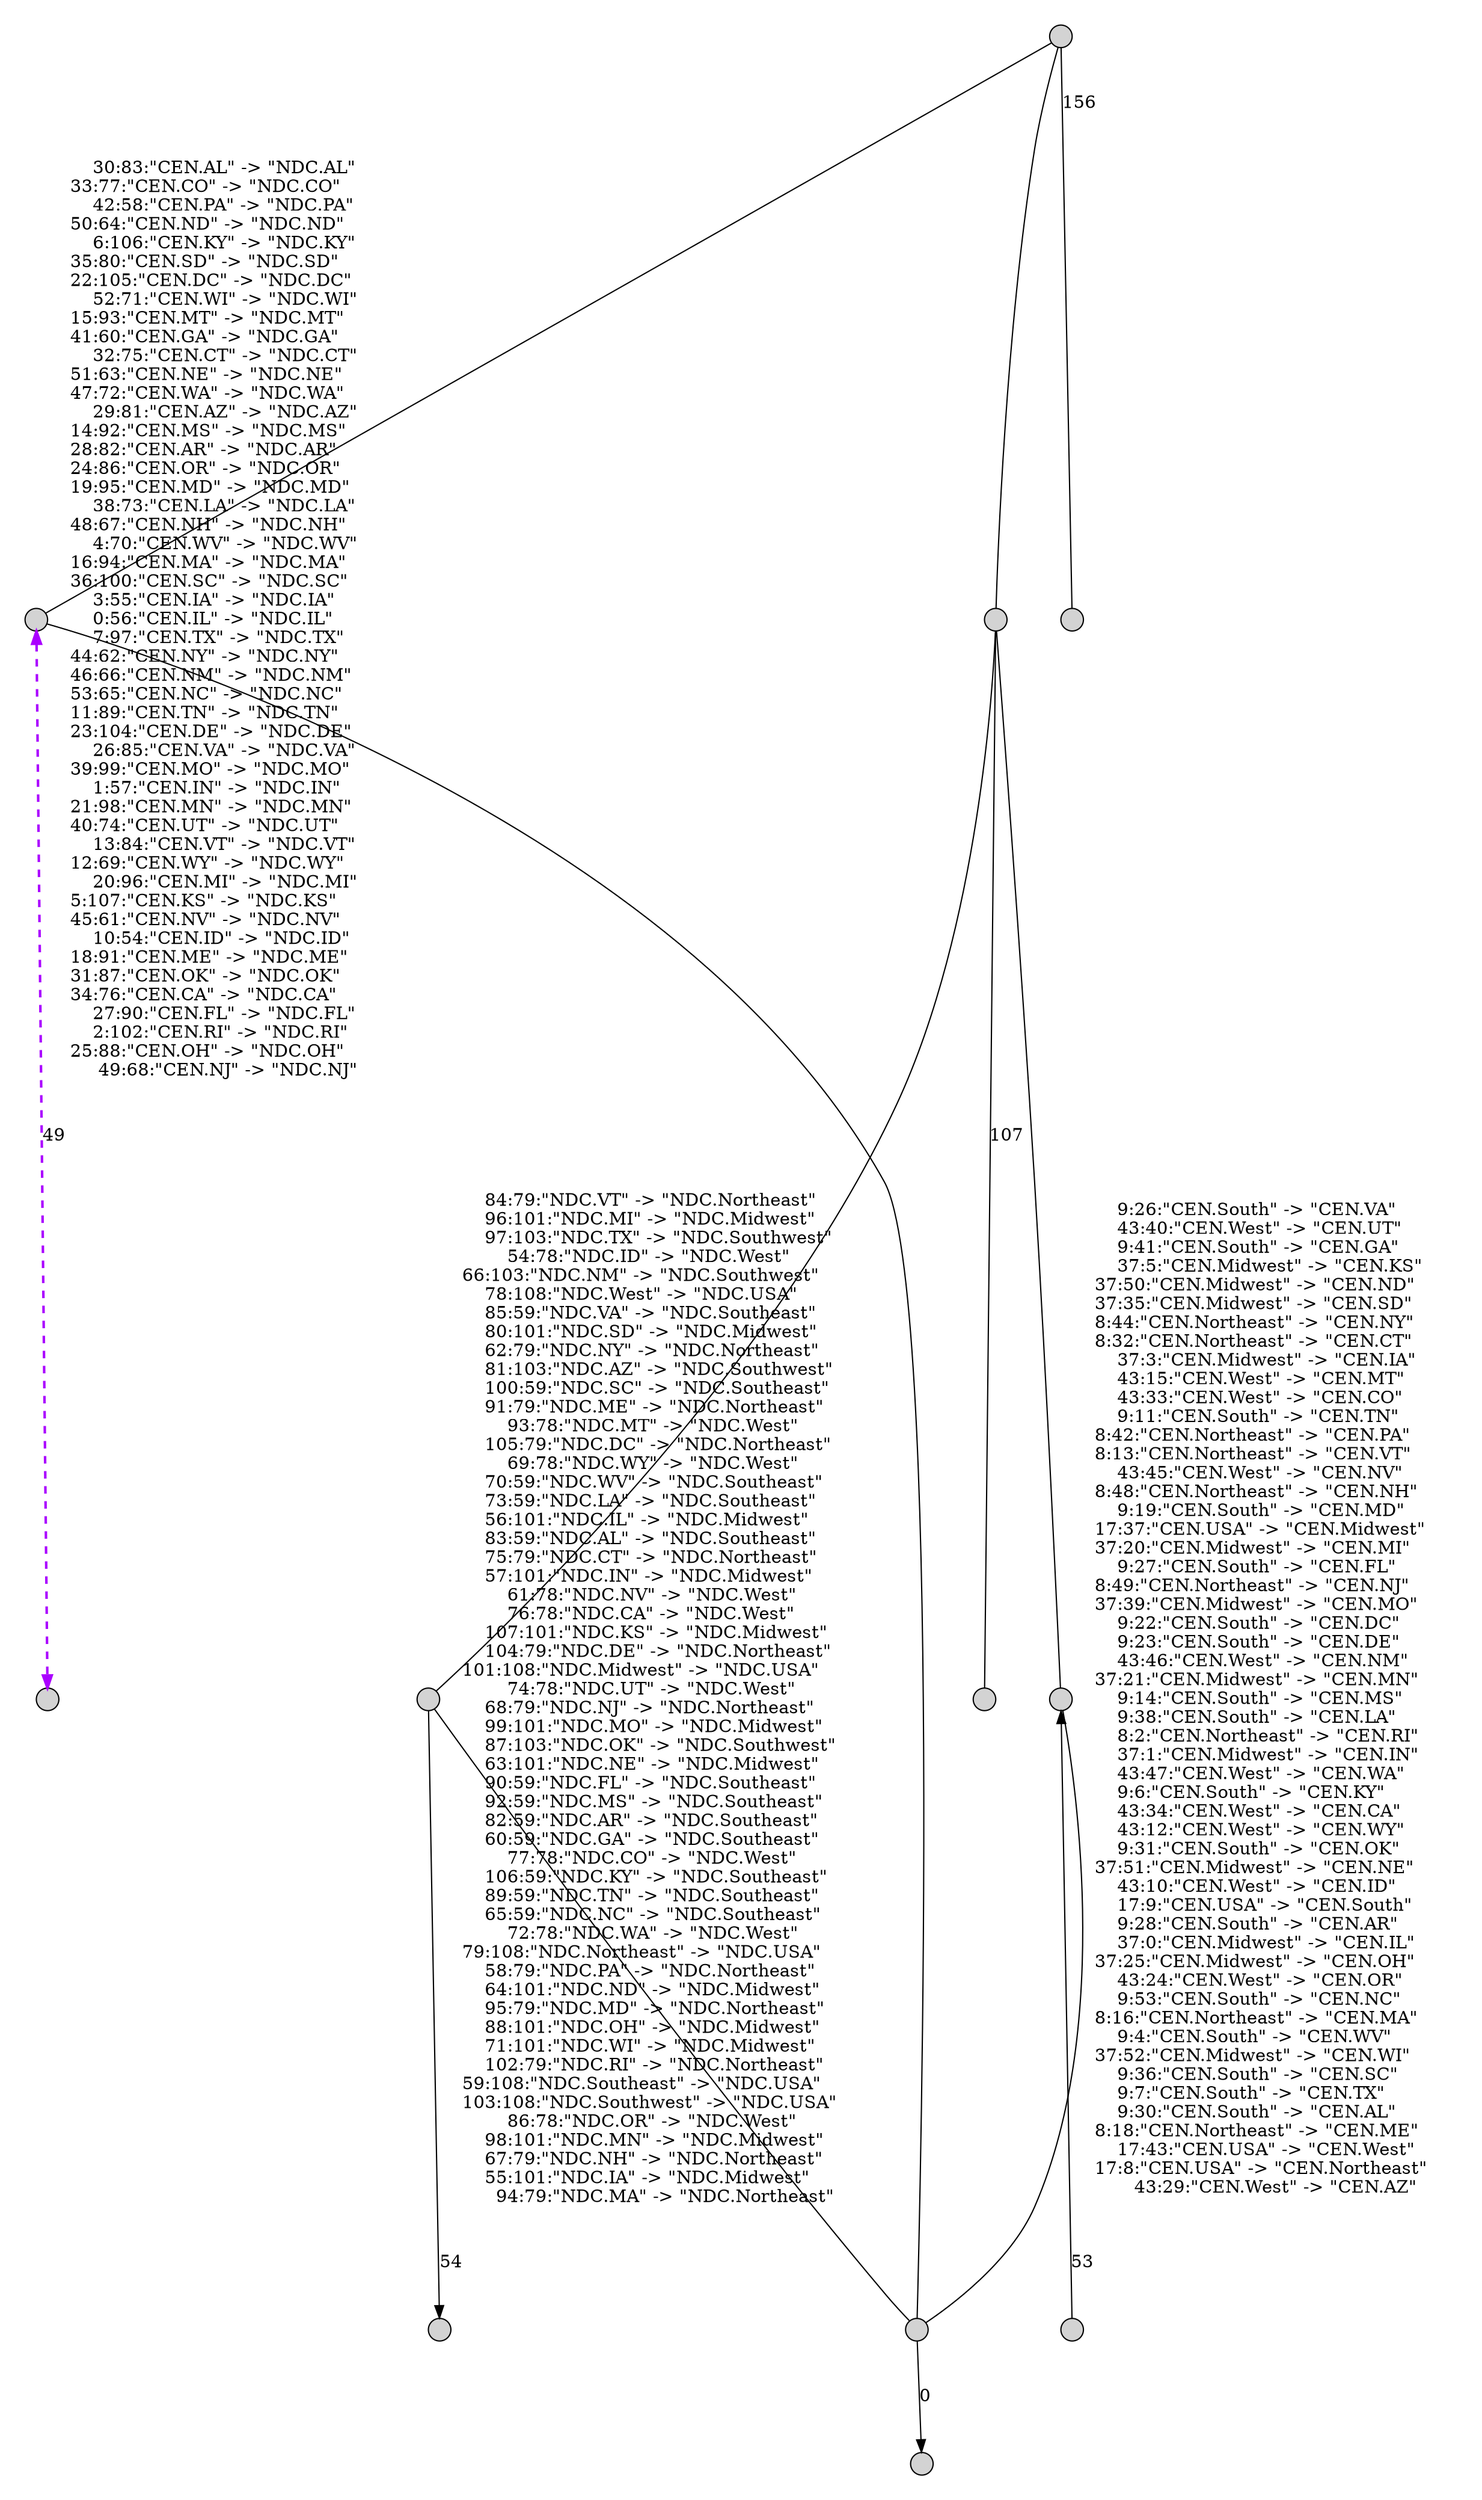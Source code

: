 // <Lattice object of 3 atoms 6 concepts 2 coatoms at 0x114b372b0>
digraph Lattice {
	node [label="" shape=circle style=filled width=.25]
	edge [dir=none labeldistance=1.5 minlen=2]
	subgraph cluster_0 {
		style=filled
		color=transparent
		c0
		c0_end
		c0 -> c0_end [color="" constraint=true dir="" label=0 penwidth="" style=""]
	}
	subgraph cluster_1 {
		style=filled
		color=transparent
		c1
		c1_end
		c1 -> c1_end [color="#AA00FF" constraint=true dir=both label=49 penwidth=2 style=dashed]
	}
	c1 -> c1 [label="30:83:\"CEN.AL\" -> \"NDC.AL\"	
33:77:\"CEN.CO\" -> \"NDC.CO\"	
42:58:\"CEN.PA\" -> \"NDC.PA\"	
50:64:\"CEN.ND\" -> \"NDC.ND\"	
6:106:\"CEN.KY\" -> \"NDC.KY\"	
35:80:\"CEN.SD\" -> \"NDC.SD\"	
22:105:\"CEN.DC\" -> \"NDC.DC\"	
52:71:\"CEN.WI\" -> \"NDC.WI\"	
15:93:\"CEN.MT\" -> \"NDC.MT\"	
41:60:\"CEN.GA\" -> \"NDC.GA\"	
32:75:\"CEN.CT\" -> \"NDC.CT\"	
51:63:\"CEN.NE\" -> \"NDC.NE\"	
47:72:\"CEN.WA\" -> \"NDC.WA\"	
29:81:\"CEN.AZ\" -> \"NDC.AZ\"	
14:92:\"CEN.MS\" -> \"NDC.MS\"	
28:82:\"CEN.AR\" -> \"NDC.AR\"	
24:86:\"CEN.OR\" -> \"NDC.OR\"	
19:95:\"CEN.MD\" -> \"NDC.MD\"	
38:73:\"CEN.LA\" -> \"NDC.LA\"	
48:67:\"CEN.NH\" -> \"NDC.NH\"	
4:70:\"CEN.WV\" -> \"NDC.WV\"	
16:94:\"CEN.MA\" -> \"NDC.MA\"	
36:100:\"CEN.SC\" -> \"NDC.SC\"	
3:55:\"CEN.IA\" -> \"NDC.IA\"	
0:56:\"CEN.IL\" -> \"NDC.IL\"	
7:97:\"CEN.TX\" -> \"NDC.TX\"	
44:62:\"CEN.NY\" -> \"NDC.NY\"	
46:66:\"CEN.NM\" -> \"NDC.NM\"	
53:65:\"CEN.NC\" -> \"NDC.NC\"	
11:89:\"CEN.TN\" -> \"NDC.TN\"	
23:104:\"CEN.DE\" -> \"NDC.DE\"	
26:85:\"CEN.VA\" -> \"NDC.VA\"	
39:99:\"CEN.MO\" -> \"NDC.MO\"	
1:57:\"CEN.IN\" -> \"NDC.IN\"	
21:98:\"CEN.MN\" -> \"NDC.MN\"	
40:74:\"CEN.UT\" -> \"NDC.UT\"	
13:84:\"CEN.VT\" -> \"NDC.VT\"	
12:69:\"CEN.WY\" -> \"NDC.WY\"	
20:96:\"CEN.MI\" -> \"NDC.MI\"	
5:107:\"CEN.KS\" -> \"NDC.KS\"	
45:61:\"CEN.NV\" -> \"NDC.NV\"	
10:54:\"CEN.ID\" -> \"NDC.ID\"	
18:91:\"CEN.ME\" -> \"NDC.ME\"	
31:87:\"CEN.OK\" -> \"NDC.OK\"	
34:76:\"CEN.CA\" -> \"NDC.CA\"	
27:90:\"CEN.FL\" -> \"NDC.FL\"	
2:102:\"CEN.RI\" -> \"NDC.RI\"	
25:88:\"CEN.OH\" -> \"NDC.OH\"	
49:68:\"CEN.NJ\" -> \"NDC.NJ\"" color=transparent labelangle=270]
	c1 -> c0
	subgraph cluster_2 {
		style=filled
		color=transparent
		c2
		c2_end
		c2 -> c2_end [color="#000000" constraint=true dir=back label=53 penwidth=1 style=solid]
	}
	c2 -> c2 [label="9:26:\"CEN.South\" -> \"CEN.VA\"	
43:40:\"CEN.West\" -> \"CEN.UT\"	
9:41:\"CEN.South\" -> \"CEN.GA\"	
37:5:\"CEN.Midwest\" -> \"CEN.KS\"	
37:50:\"CEN.Midwest\" -> \"CEN.ND\"	
37:35:\"CEN.Midwest\" -> \"CEN.SD\"	
8:44:\"CEN.Northeast\" -> \"CEN.NY\"	
8:32:\"CEN.Northeast\" -> \"CEN.CT\"	
37:3:\"CEN.Midwest\" -> \"CEN.IA\"	
43:15:\"CEN.West\" -> \"CEN.MT\"	
43:33:\"CEN.West\" -> \"CEN.CO\"	
9:11:\"CEN.South\" -> \"CEN.TN\"	
8:42:\"CEN.Northeast\" -> \"CEN.PA\"	
8:13:\"CEN.Northeast\" -> \"CEN.VT\"	
43:45:\"CEN.West\" -> \"CEN.NV\"	
8:48:\"CEN.Northeast\" -> \"CEN.NH\"	
9:19:\"CEN.South\" -> \"CEN.MD\"	
17:37:\"CEN.USA\" -> \"CEN.Midwest\"	
37:20:\"CEN.Midwest\" -> \"CEN.MI\"	
9:27:\"CEN.South\" -> \"CEN.FL\"	
8:49:\"CEN.Northeast\" -> \"CEN.NJ\"	
37:39:\"CEN.Midwest\" -> \"CEN.MO\"	
9:22:\"CEN.South\" -> \"CEN.DC\"	
9:23:\"CEN.South\" -> \"CEN.DE\"	
43:46:\"CEN.West\" -> \"CEN.NM\"	
37:21:\"CEN.Midwest\" -> \"CEN.MN\"	
9:14:\"CEN.South\" -> \"CEN.MS\"	
9:38:\"CEN.South\" -> \"CEN.LA\"	
8:2:\"CEN.Northeast\" -> \"CEN.RI\"	
37:1:\"CEN.Midwest\" -> \"CEN.IN\"	
43:47:\"CEN.West\" -> \"CEN.WA\"	
9:6:\"CEN.South\" -> \"CEN.KY\"	
43:34:\"CEN.West\" -> \"CEN.CA\"	
43:12:\"CEN.West\" -> \"CEN.WY\"	
9:31:\"CEN.South\" -> \"CEN.OK\"	
37:51:\"CEN.Midwest\" -> \"CEN.NE\"	
43:10:\"CEN.West\" -> \"CEN.ID\"	
17:9:\"CEN.USA\" -> \"CEN.South\"	
9:28:\"CEN.South\" -> \"CEN.AR\"	
37:0:\"CEN.Midwest\" -> \"CEN.IL\"	
37:25:\"CEN.Midwest\" -> \"CEN.OH\"	
43:24:\"CEN.West\" -> \"CEN.OR\"	
9:53:\"CEN.South\" -> \"CEN.NC\"	
8:16:\"CEN.Northeast\" -> \"CEN.MA\"	
9:4:\"CEN.South\" -> \"CEN.WV\"	
37:52:\"CEN.Midwest\" -> \"CEN.WI\"	
9:36:\"CEN.South\" -> \"CEN.SC\"	
9:7:\"CEN.South\" -> \"CEN.TX\"	
9:30:\"CEN.South\" -> \"CEN.AL\"	
8:18:\"CEN.Northeast\" -> \"CEN.ME\"	
17:43:\"CEN.USA\" -> \"CEN.West\"	
17:8:\"CEN.USA\" -> \"CEN.Northeast\"	
43:29:\"CEN.West\" -> \"CEN.AZ\"" color=transparent labelangle=270]
	c2 -> c0
	subgraph cluster_3 {
		style=filled
		color=transparent
		c3
		c3_end
		c3 -> c3_end [color="#000000" constraint=true dir=forward label=54 penwidth=1 style=solid]
	}
	c3 -> c3 [label="84:79:\"NDC.VT\" -> \"NDC.Northeast\"	
96:101:\"NDC.MI\" -> \"NDC.Midwest\"	
97:103:\"NDC.TX\" -> \"NDC.Southwest\"	
54:78:\"NDC.ID\" -> \"NDC.West\"	
66:103:\"NDC.NM\" -> \"NDC.Southwest\"	
78:108:\"NDC.West\" -> \"NDC.USA\"	
85:59:\"NDC.VA\" -> \"NDC.Southeast\"	
80:101:\"NDC.SD\" -> \"NDC.Midwest\"	
62:79:\"NDC.NY\" -> \"NDC.Northeast\"	
81:103:\"NDC.AZ\" -> \"NDC.Southwest\"	
100:59:\"NDC.SC\" -> \"NDC.Southeast\"	
91:79:\"NDC.ME\" -> \"NDC.Northeast\"	
93:78:\"NDC.MT\" -> \"NDC.West\"	
105:79:\"NDC.DC\" -> \"NDC.Northeast\"	
69:78:\"NDC.WY\" -> \"NDC.West\"	
70:59:\"NDC.WV\" -> \"NDC.Southeast\"	
73:59:\"NDC.LA\" -> \"NDC.Southeast\"	
56:101:\"NDC.IL\" -> \"NDC.Midwest\"	
83:59:\"NDC.AL\" -> \"NDC.Southeast\"	
75:79:\"NDC.CT\" -> \"NDC.Northeast\"	
57:101:\"NDC.IN\" -> \"NDC.Midwest\"	
61:78:\"NDC.NV\" -> \"NDC.West\"	
76:78:\"NDC.CA\" -> \"NDC.West\"	
107:101:\"NDC.KS\" -> \"NDC.Midwest\"	
104:79:\"NDC.DE\" -> \"NDC.Northeast\"	
101:108:\"NDC.Midwest\" -> \"NDC.USA\"	
74:78:\"NDC.UT\" -> \"NDC.West\"	
68:79:\"NDC.NJ\" -> \"NDC.Northeast\"	
99:101:\"NDC.MO\" -> \"NDC.Midwest\"	
87:103:\"NDC.OK\" -> \"NDC.Southwest\"	
63:101:\"NDC.NE\" -> \"NDC.Midwest\"	
90:59:\"NDC.FL\" -> \"NDC.Southeast\"	
92:59:\"NDC.MS\" -> \"NDC.Southeast\"	
82:59:\"NDC.AR\" -> \"NDC.Southeast\"	
60:59:\"NDC.GA\" -> \"NDC.Southeast\"	
77:78:\"NDC.CO\" -> \"NDC.West\"	
106:59:\"NDC.KY\" -> \"NDC.Southeast\"	
89:59:\"NDC.TN\" -> \"NDC.Southeast\"	
65:59:\"NDC.NC\" -> \"NDC.Southeast\"	
72:78:\"NDC.WA\" -> \"NDC.West\"	
79:108:\"NDC.Northeast\" -> \"NDC.USA\"	
58:79:\"NDC.PA\" -> \"NDC.Northeast\"	
64:101:\"NDC.ND\" -> \"NDC.Midwest\"	
95:79:\"NDC.MD\" -> \"NDC.Northeast\"	
88:101:\"NDC.OH\" -> \"NDC.Midwest\"	
71:101:\"NDC.WI\" -> \"NDC.Midwest\"	
102:79:\"NDC.RI\" -> \"NDC.Northeast\"	
59:108:\"NDC.Southeast\" -> \"NDC.USA\"	
103:108:\"NDC.Southwest\" -> \"NDC.USA\"	
86:78:\"NDC.OR\" -> \"NDC.West\"	
98:101:\"NDC.MN\" -> \"NDC.Midwest\"	
67:79:\"NDC.NH\" -> \"NDC.Northeast\"	
55:101:\"NDC.IA\" -> \"NDC.Midwest\"	
94:79:\"NDC.MA\" -> \"NDC.Northeast\"" color=transparent labelangle=270]
	c3 -> c0
	subgraph cluster_4 {
		style=filled
		color=transparent
		c4
		c4_end
		c4 -> c4_end [color="#000000" constraint=true label=107 penwidth=1 style=solid]
	}
	c4 -> c2
	c4 -> c3
	subgraph cluster_5 {
		style=filled
		color=transparent
		c5
		c5_end
		c5 -> c5_end [constraint=true label=156]
	}
	c5 -> c1
	c5 -> c4
}
